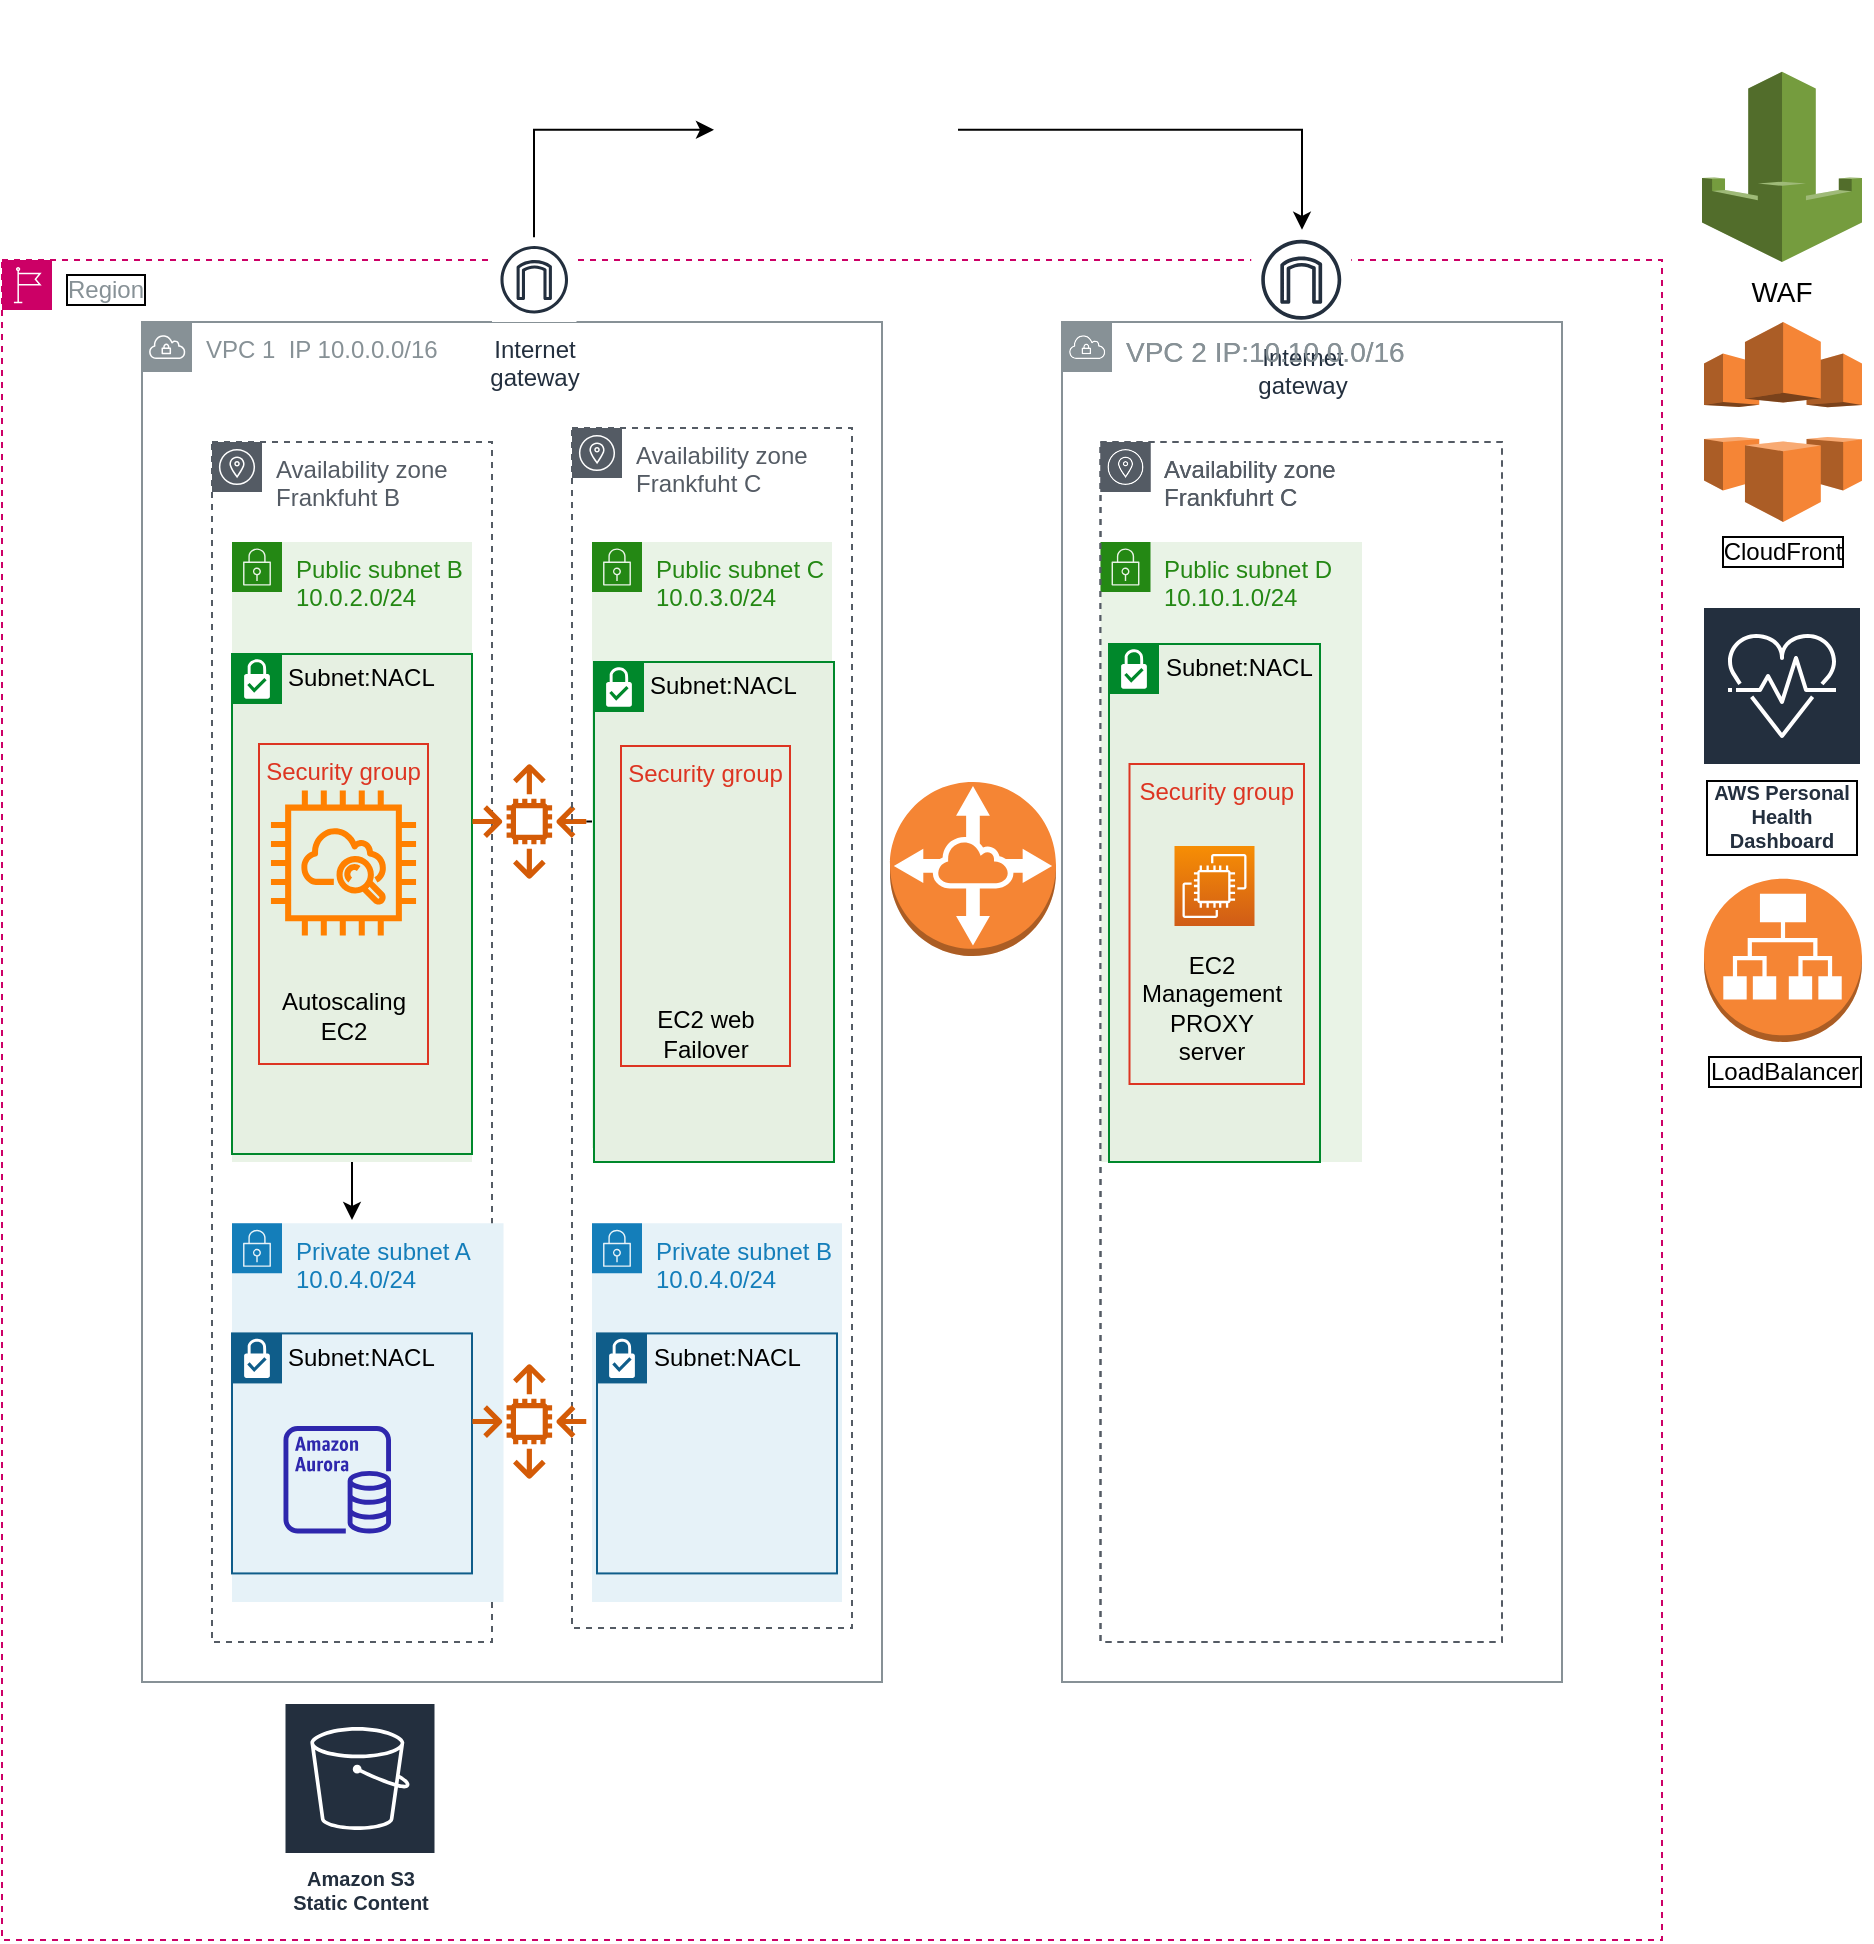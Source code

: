 <mxfile version="15.9.4" type="github">
  <diagram id="mj5j3Ta5XQgOwfbZ-XNI" name="Page-1">
    <mxGraphModel dx="1483" dy="1868" grid="1" gridSize="10" guides="1" tooltips="1" connect="1" arrows="1" fold="1" page="1" pageScale="1" pageWidth="827" pageHeight="1169" math="0" shadow="0">
      <root>
        <mxCell id="0" />
        <mxCell id="1" parent="0" />
        <mxCell id="3-Ja3zfgAtnqCm58jpz--77" value="Region" style="sketch=0;outlineConnect=0;gradientColor=none;html=1;whiteSpace=wrap;fontSize=12;fontStyle=0;shape=mxgraph.aws4.group;grIcon=mxgraph.aws4.group_region;strokeColor=#CC0066;fillColor=none;verticalAlign=top;align=left;spacingLeft=30;fontColor=#879196;dashed=1;labelBackgroundColor=none;labelBorderColor=#000000;" vertex="1" parent="1">
          <mxGeometry x="110" y="-741" width="830" height="840" as="geometry" />
        </mxCell>
        <mxCell id="3-Ja3zfgAtnqCm58jpz--3" value="VPC 1&amp;nbsp; IP 10.0.0.0/16&amp;nbsp;" style="sketch=0;outlineConnect=0;gradientColor=none;html=1;whiteSpace=wrap;fontSize=12;fontStyle=0;shape=mxgraph.aws4.group;grIcon=mxgraph.aws4.group_vpc;strokeColor=#879196;fillColor=none;verticalAlign=top;align=left;spacingLeft=30;fontColor=#879196;dashed=0;" vertex="1" parent="1">
          <mxGeometry x="180" y="-710" width="370" height="680" as="geometry" />
        </mxCell>
        <mxCell id="3-Ja3zfgAtnqCm58jpz--4" value="&lt;font style=&quot;font-size: 14px&quot;&gt;VPC 2 IP:10.10.0.0/16&lt;/font&gt;" style="sketch=0;outlineConnect=0;gradientColor=none;html=1;whiteSpace=wrap;fontSize=12;fontStyle=0;shape=mxgraph.aws4.group;grIcon=mxgraph.aws4.group_vpc;strokeColor=#879196;fillColor=none;verticalAlign=top;align=left;spacingLeft=30;fontColor=#879196;dashed=0;" vertex="1" parent="1">
          <mxGeometry x="640" y="-710" width="250" height="680" as="geometry" />
        </mxCell>
        <mxCell id="3-Ja3zfgAtnqCm58jpz--11" value="Availability zone&lt;br&gt;Frankfuhrt C" style="sketch=0;outlineConnect=0;gradientColor=none;html=1;whiteSpace=wrap;fontSize=12;fontStyle=0;shape=mxgraph.aws4.group;grIcon=mxgraph.aws4.group_availability_zone;strokeColor=#545B64;fillColor=none;verticalAlign=top;align=left;spacingLeft=30;fontColor=#545B64;dashed=1;" vertex="1" parent="1">
          <mxGeometry x="659.25" y="-650" width="200.75" height="600" as="geometry" />
        </mxCell>
        <mxCell id="3-Ja3zfgAtnqCm58jpz--13" value="" style="outlineConnect=0;dashed=0;verticalLabelPosition=bottom;verticalAlign=top;align=center;html=1;shape=mxgraph.aws3.vpc_peering;fillColor=#F58534;gradientColor=none;" vertex="1" parent="1">
          <mxGeometry x="554" y="-480" width="83" height="87" as="geometry" />
        </mxCell>
        <mxCell id="3-Ja3zfgAtnqCm58jpz--14" value="Amazon S3 &lt;br&gt;Static Content" style="sketch=0;outlineConnect=0;fontColor=#232F3E;gradientColor=none;strokeColor=#ffffff;fillColor=#232F3E;dashed=0;verticalLabelPosition=middle;verticalAlign=bottom;align=center;html=1;whiteSpace=wrap;fontSize=10;fontStyle=1;spacing=3;shape=mxgraph.aws4.productIcon;prIcon=mxgraph.aws4.s3;" vertex="1" parent="1">
          <mxGeometry x="250.75" y="-20" width="76.5" height="110" as="geometry" />
        </mxCell>
        <mxCell id="3-Ja3zfgAtnqCm58jpz--17" value="Public subnet D&lt;br&gt;10.10.1.0/24" style="points=[[0,0],[0.25,0],[0.5,0],[0.75,0],[1,0],[1,0.25],[1,0.5],[1,0.75],[1,1],[0.75,1],[0.5,1],[0.25,1],[0,1],[0,0.75],[0,0.5],[0,0.25]];outlineConnect=0;gradientColor=none;html=1;whiteSpace=wrap;fontSize=12;fontStyle=0;shape=mxgraph.aws4.group;grIcon=mxgraph.aws4.group_security_group;grStroke=0;strokeColor=#248814;fillColor=#E9F3E6;verticalAlign=top;align=left;spacingLeft=30;fontColor=#248814;dashed=0;" vertex="1" parent="1">
          <mxGeometry x="659.25" y="-600" width="130.75" height="310" as="geometry" />
        </mxCell>
        <mxCell id="3-Ja3zfgAtnqCm58jpz--23" value="Internet&#xa;gateway" style="sketch=0;outlineConnect=0;fontColor=#232F3E;gradientColor=none;strokeColor=#232F3E;fillColor=#ffffff;dashed=0;verticalLabelPosition=bottom;verticalAlign=top;align=center;html=1;fontSize=12;fontStyle=0;aspect=fixed;shape=mxgraph.aws4.resourceIcon;resIcon=mxgraph.aws4.internet_gateway;" vertex="1" parent="1">
          <mxGeometry x="734.62" y="-756.12" width="50" height="50" as="geometry" />
        </mxCell>
        <mxCell id="3-Ja3zfgAtnqCm58jpz--32" value="Subnet:NACL" style="shape=mxgraph.ibm.box;prType=subnet;fontStyle=0;verticalAlign=top;align=left;spacingLeft=32;spacingTop=4;fillColor=#E6F0E2;rounded=0;whiteSpace=wrap;html=1;strokeColor=#00882B;strokeWidth=1;dashed=0;container=1;spacing=-4;collapsible=0;expand=0;recursiveResize=0;" vertex="1" parent="1">
          <mxGeometry x="663.5" y="-549" width="105.5" height="259" as="geometry" />
        </mxCell>
        <mxCell id="3-Ja3zfgAtnqCm58jpz--54" value="EC2 Management PROXY server" style="text;html=1;strokeColor=none;fillColor=none;align=center;verticalAlign=middle;whiteSpace=wrap;rounded=0;" vertex="1" parent="3-Ja3zfgAtnqCm58jpz--32">
          <mxGeometry x="21.63" y="154.41" width="60" height="55.59" as="geometry" />
        </mxCell>
        <mxCell id="3-Ja3zfgAtnqCm58jpz--18" value="" style="sketch=0;points=[[0,0,0],[0.25,0,0],[0.5,0,0],[0.75,0,0],[1,0,0],[0,1,0],[0.25,1,0],[0.5,1,0],[0.75,1,0],[1,1,0],[0,0.25,0],[0,0.5,0],[0,0.75,0],[1,0.25,0],[1,0.5,0],[1,0.75,0]];outlineConnect=0;fontColor=#232F3E;gradientColor=#F78E04;gradientDirection=north;fillColor=#D05C17;strokeColor=#ffffff;dashed=0;verticalLabelPosition=bottom;verticalAlign=top;align=center;html=1;fontSize=12;fontStyle=0;aspect=fixed;shape=mxgraph.aws4.resourceIcon;resIcon=mxgraph.aws4.ec2;" vertex="1" parent="1">
          <mxGeometry x="696.25" y="-448.0" width="40" height="40" as="geometry" />
        </mxCell>
        <mxCell id="3-Ja3zfgAtnqCm58jpz--37" value="Availability zone&lt;br&gt;Frankfuht B" style="sketch=0;outlineConnect=0;gradientColor=none;html=1;whiteSpace=wrap;fontSize=12;fontStyle=0;shape=mxgraph.aws4.group;grIcon=mxgraph.aws4.group_availability_zone;strokeColor=#545B64;fillColor=none;verticalAlign=top;align=left;spacingLeft=30;fontColor=#545B64;dashed=1;" vertex="1" parent="1">
          <mxGeometry x="215" y="-650" width="140" height="600" as="geometry" />
        </mxCell>
        <mxCell id="3-Ja3zfgAtnqCm58jpz--38" value="Public subnet B&lt;br&gt;10.0.2.0/24" style="points=[[0,0],[0.25,0],[0.5,0],[0.75,0],[1,0],[1,0.25],[1,0.5],[1,0.75],[1,1],[0.75,1],[0.5,1],[0.25,1],[0,1],[0,0.75],[0,0.5],[0,0.25]];outlineConnect=0;gradientColor=none;html=1;whiteSpace=wrap;fontSize=12;fontStyle=0;shape=mxgraph.aws4.group;grIcon=mxgraph.aws4.group_security_group;grStroke=0;strokeColor=#248814;fillColor=#E9F3E6;verticalAlign=top;align=left;spacingLeft=30;fontColor=#248814;dashed=0;" vertex="1" parent="1">
          <mxGeometry x="225" y="-600" width="120" height="310" as="geometry" />
        </mxCell>
        <mxCell id="3-Ja3zfgAtnqCm58jpz--31" value="Subnet:NACL" style="shape=mxgraph.ibm.box;prType=subnet;fontStyle=0;verticalAlign=top;align=left;spacingLeft=32;spacingTop=4;fillColor=#E6F0E2;rounded=0;whiteSpace=wrap;html=1;strokeColor=#00882B;strokeWidth=1;dashed=0;container=1;spacing=-4;collapsible=0;expand=0;recursiveResize=0;" vertex="1" parent="1">
          <mxGeometry x="225" y="-544" width="120" height="250" as="geometry" />
        </mxCell>
        <mxCell id="3-Ja3zfgAtnqCm58jpz--39" value="" style="sketch=0;outlineConnect=0;fontColor=#DD3522;gradientColor=none;fillColor=#FF8000;strokeColor=default;dashed=0;verticalLabelPosition=bottom;verticalAlign=top;align=center;html=1;fontSize=12;fontStyle=0;aspect=fixed;pointerEvents=1;shape=mxgraph.aws4.instance_with_cloudwatch2;fontFamily=Helvetica;strokeWidth=10;perimeterSpacing=8;" vertex="1" parent="3-Ja3zfgAtnqCm58jpz--31">
          <mxGeometry x="19.48" y="35.81" width="72.55" height="137.37" as="geometry" />
        </mxCell>
        <mxCell id="3-Ja3zfgAtnqCm58jpz--127" value="Security group" style="fillColor=none;strokeColor=#DD3522;verticalAlign=top;fontStyle=0;fontColor=#DD3522;" vertex="1" parent="3-Ja3zfgAtnqCm58jpz--31">
          <mxGeometry x="13.5" y="45" width="84.5" height="160" as="geometry" />
        </mxCell>
        <mxCell id="3-Ja3zfgAtnqCm58jpz--41" value="" style="edgeStyle=orthogonalEdgeStyle;rounded=0;orthogonalLoop=1;jettySize=auto;html=1;" edge="1" parent="1">
          <mxGeometry relative="1" as="geometry">
            <mxPoint x="285" y="-290" as="sourcePoint" />
            <mxPoint x="285" y="-261" as="targetPoint" />
          </mxGeometry>
        </mxCell>
        <mxCell id="3-Ja3zfgAtnqCm58jpz--53" value="Autoscaling EC2" style="text;html=1;strokeColor=none;fillColor=none;align=center;verticalAlign=middle;whiteSpace=wrap;rounded=0;" vertex="1" parent="1">
          <mxGeometry x="250.75" y="-377.59" width="60" height="30" as="geometry" />
        </mxCell>
        <mxCell id="3-Ja3zfgAtnqCm58jpz--55" value="Security group" style="fillColor=none;strokeColor=#DD3522;verticalAlign=top;fontStyle=0;fontColor=#DD3522;" vertex="1" parent="1">
          <mxGeometry x="673.75" y="-489" width="87.25" height="160" as="geometry" />
        </mxCell>
        <mxCell id="3-Ja3zfgAtnqCm58jpz--74" value="Private subnet A&lt;br&gt;10.0.4.0/24" style="points=[[0,0],[0.25,0],[0.5,0],[0.75,0],[1,0],[1,0.25],[1,0.5],[1,0.75],[1,1],[0.75,1],[0.5,1],[0.25,1],[0,1],[0,0.75],[0,0.5],[0,0.25]];outlineConnect=0;gradientColor=none;whiteSpace=wrap;fontSize=12;fontStyle=0;shape=mxgraph.aws4.group;grIcon=mxgraph.aws4.group_security_group;grStroke=0;strokeColor=#147EBA;fillColor=#E6F2F8;verticalAlign=top;align=left;spacingLeft=30;fontColor=#147EBA;dashed=0;labelBorderColor=none;html=1;" vertex="1" parent="1">
          <mxGeometry x="225" y="-259.36" width="135.75" height="189.36" as="geometry" />
        </mxCell>
        <mxCell id="3-Ja3zfgAtnqCm58jpz--75" value="Subnet:NACL" style="shape=mxgraph.ibm.box;prType=subnet;fontStyle=0;verticalAlign=top;align=left;spacingLeft=32;spacingTop=4;fillColor=none;rounded=0;whiteSpace=wrap;html=1;strokeColor=#0F5D8A;strokeWidth=1;dashed=0;container=1;spacing=-4;collapsible=0;expand=0;recursiveResize=0;fontColor=#000000;labelBackgroundColor=none;" vertex="1" parent="1">
          <mxGeometry x="225" y="-204.29" width="120" height="120" as="geometry" />
        </mxCell>
        <mxCell id="3-Ja3zfgAtnqCm58jpz--72" value="" style="sketch=0;outlineConnect=0;fontColor=#232F3E;gradientColor=none;fillColor=#2E27AD;strokeColor=none;dashed=0;verticalLabelPosition=bottom;verticalAlign=top;align=center;html=1;fontSize=12;fontStyle=0;aspect=fixed;pointerEvents=1;shape=mxgraph.aws4.aurora_instance;" vertex="1" parent="3-Ja3zfgAtnqCm58jpz--75">
          <mxGeometry x="25.75" y="46.29" width="53.75" height="53.75" as="geometry" />
        </mxCell>
        <mxCell id="3-Ja3zfgAtnqCm58jpz--85" value="LoadBalancer" style="outlineConnect=0;dashed=0;verticalLabelPosition=bottom;verticalAlign=top;align=center;html=1;shape=mxgraph.aws3.application_load_balancer;fillColor=#F58534;gradientColor=none;labelBackgroundColor=none;labelBorderColor=#000000;fontColor=#000000;strokeColor=#CC0066;" vertex="1" parent="1">
          <mxGeometry x="961" y="-431.65" width="79" height="81.65" as="geometry" />
        </mxCell>
        <mxCell id="3-Ja3zfgAtnqCm58jpz--86" value="CloudFront" style="outlineConnect=0;dashed=0;verticalLabelPosition=bottom;verticalAlign=top;align=center;html=1;shape=mxgraph.aws3.cloudfront;fillColor=#F58536;gradientColor=none;labelBackgroundColor=none;labelBorderColor=#000000;fontColor=#000000;strokeColor=#CC0066;whiteSpace=wrap;" vertex="1" parent="1">
          <mxGeometry x="961" y="-710" width="79" height="100" as="geometry" />
        </mxCell>
        <mxCell id="3-Ja3zfgAtnqCm58jpz--88" value="" style="edgeStyle=orthogonalEdgeStyle;rounded=0;orthogonalLoop=1;jettySize=auto;html=1;fontColor=#000000;" edge="1" parent="1" source="3-Ja3zfgAtnqCm58jpz--87" target="3-Ja3zfgAtnqCm58jpz--23">
          <mxGeometry relative="1" as="geometry">
            <Array as="points">
              <mxPoint x="760" y="-806" />
            </Array>
          </mxGeometry>
        </mxCell>
        <mxCell id="3-Ja3zfgAtnqCm58jpz--87" value="" style="shape=image;html=1;verticalAlign=top;verticalLabelPosition=bottom;labelBackgroundColor=#ffffff;imageAspect=0;aspect=fixed;image=https://cdn1.iconfinder.com/data/icons/Futurosoft%20Icons%200.5.2/128x128/filesystems/www.png;labelBorderColor=#000000;fontColor=#000000;strokeColor=#CC0066;fillColor=none;" vertex="1" parent="1">
          <mxGeometry x="460" y="-870.12" width="128" height="128" as="geometry" />
        </mxCell>
        <mxCell id="3-Ja3zfgAtnqCm58jpz--119" style="edgeStyle=orthogonalEdgeStyle;rounded=0;orthogonalLoop=1;jettySize=auto;html=1;fontColor=#000000;entryX=0;entryY=0.5;entryDx=0;entryDy=0;" edge="1" parent="1">
          <mxGeometry relative="1" as="geometry">
            <mxPoint x="466" y="-806.12" as="targetPoint" />
            <mxPoint x="376" y="-752.25" as="sourcePoint" />
            <Array as="points">
              <mxPoint x="376" y="-806" />
            </Array>
          </mxGeometry>
        </mxCell>
        <mxCell id="3-Ja3zfgAtnqCm58jpz--102" value="Internet&#xa;gateway" style="sketch=0;outlineConnect=0;fontColor=#232F3E;gradientColor=none;strokeColor=#232F3E;fillColor=#ffffff;dashed=0;verticalLabelPosition=bottom;verticalAlign=top;align=center;html=1;fontSize=12;fontStyle=0;aspect=fixed;shape=mxgraph.aws4.resourceIcon;resIcon=mxgraph.aws4.internet_gateway;" vertex="1" parent="1">
          <mxGeometry x="355" y="-752.25" width="42.25" height="42.25" as="geometry" />
        </mxCell>
        <mxCell id="3-Ja3zfgAtnqCm58jpz--113" value="" style="edgeStyle=orthogonalEdgeStyle;rounded=0;orthogonalLoop=1;jettySize=auto;html=1;fontColor=#000000;" edge="1" parent="1" source="3-Ja3zfgAtnqCm58jpz--105" target="3-Ja3zfgAtnqCm58jpz--109">
          <mxGeometry relative="1" as="geometry" />
        </mxCell>
        <mxCell id="3-Ja3zfgAtnqCm58jpz--105" value="" style="sketch=0;outlineConnect=0;fontColor=#232F3E;gradientColor=none;fillColor=#D45B07;strokeColor=none;dashed=0;verticalLabelPosition=bottom;verticalAlign=top;align=center;html=1;fontSize=12;fontStyle=0;aspect=fixed;pointerEvents=1;shape=mxgraph.aws4.auto_scaling2;labelBackgroundColor=none;labelBorderColor=#000000;" vertex="1" parent="1">
          <mxGeometry x="345" y="-489" width="57.35" height="57.35" as="geometry" />
        </mxCell>
        <mxCell id="3-Ja3zfgAtnqCm58jpz--108" value="Availability zone&lt;br&gt;Frankfuht C" style="sketch=0;outlineConnect=0;gradientColor=none;html=1;whiteSpace=wrap;fontSize=12;fontStyle=0;shape=mxgraph.aws4.group;grIcon=mxgraph.aws4.group_availability_zone;strokeColor=#545B64;fillColor=none;verticalAlign=top;align=left;spacingLeft=30;fontColor=#545B64;dashed=1;" vertex="1" parent="1">
          <mxGeometry x="395" y="-657" width="140" height="600" as="geometry" />
        </mxCell>
        <mxCell id="3-Ja3zfgAtnqCm58jpz--109" value="Public subnet C&lt;br&gt;10.0.3.0/24" style="points=[[0,0],[0.25,0],[0.5,0],[0.75,0],[1,0],[1,0.25],[1,0.5],[1,0.75],[1,1],[0.75,1],[0.5,1],[0.25,1],[0,1],[0,0.75],[0,0.5],[0,0.25]];outlineConnect=0;gradientColor=none;html=1;whiteSpace=wrap;fontSize=12;fontStyle=0;shape=mxgraph.aws4.group;grIcon=mxgraph.aws4.group_security_group;grStroke=0;strokeColor=#248814;fillColor=#E9F3E6;verticalAlign=top;align=left;spacingLeft=30;fontColor=#248814;dashed=0;" vertex="1" parent="1">
          <mxGeometry x="405" y="-600" width="120" height="303" as="geometry" />
        </mxCell>
        <mxCell id="3-Ja3zfgAtnqCm58jpz--114" value="Subnet:NACL" style="shape=mxgraph.ibm.box;prType=subnet;fontStyle=0;verticalAlign=top;align=left;spacingLeft=32;spacingTop=4;fillColor=#E6F0E2;rounded=0;whiteSpace=wrap;html=1;strokeColor=#00882B;strokeWidth=1;dashed=0;container=1;spacing=-4;collapsible=0;expand=0;recursiveResize=0;" vertex="1" parent="1">
          <mxGeometry x="406" y="-540" width="120" height="250" as="geometry" />
        </mxCell>
        <mxCell id="3-Ja3zfgAtnqCm58jpz--115" value="Security group" style="fillColor=none;strokeColor=#DD3522;verticalAlign=top;fontStyle=0;fontColor=#DD3522;" vertex="1" parent="1">
          <mxGeometry x="419.5" y="-498" width="84.5" height="160" as="geometry" />
        </mxCell>
        <mxCell id="3-Ja3zfgAtnqCm58jpz--117" value="EC2 web Failover" style="text;html=1;strokeColor=none;fillColor=none;align=center;verticalAlign=middle;whiteSpace=wrap;rounded=0;" vertex="1" parent="1">
          <mxGeometry x="431.75" y="-368.59" width="60" height="30" as="geometry" />
        </mxCell>
        <mxCell id="3-Ja3zfgAtnqCm58jpz--118" value="AWS Personal Health Dashboard" style="sketch=0;outlineConnect=0;fontColor=#232F3E;gradientColor=none;strokeColor=#ffffff;fillColor=#232F3E;dashed=0;verticalLabelPosition=middle;verticalAlign=bottom;align=center;html=1;whiteSpace=wrap;fontSize=10;fontStyle=1;spacing=3;shape=mxgraph.aws4.productIcon;prIcon=mxgraph.aws4.personal_health_dashboard;labelBackgroundColor=none;labelBorderColor=#000000;" vertex="1" parent="1">
          <mxGeometry x="960" y="-568" width="80" height="128" as="geometry" />
        </mxCell>
        <mxCell id="3-Ja3zfgAtnqCm58jpz--120" style="edgeStyle=orthogonalEdgeStyle;shape=link;rounded=0;orthogonalLoop=1;jettySize=auto;html=1;exitX=0.5;exitY=1;exitDx=0;exitDy=0;fontColor=#000000;" edge="1" parent="1">
          <mxGeometry relative="1" as="geometry">
            <mxPoint x="980.25" y="-84.29" as="sourcePoint" />
            <mxPoint x="980.25" y="-84.29" as="targetPoint" />
          </mxGeometry>
        </mxCell>
        <mxCell id="3-Ja3zfgAtnqCm58jpz--122" value="" style="sketch=0;outlineConnect=0;fontColor=#232F3E;gradientColor=none;fillColor=#D45B07;strokeColor=none;dashed=0;verticalLabelPosition=bottom;verticalAlign=top;align=center;html=1;fontSize=12;fontStyle=0;aspect=fixed;pointerEvents=1;shape=mxgraph.aws4.auto_scaling2;labelBackgroundColor=none;labelBorderColor=#000000;" vertex="1" parent="1">
          <mxGeometry x="345" y="-189" width="57.35" height="57.35" as="geometry" />
        </mxCell>
        <mxCell id="3-Ja3zfgAtnqCm58jpz--123" value="Private subnet B&lt;br&gt;10.0.4.0/24" style="points=[[0,0],[0.25,0],[0.5,0],[0.75,0],[1,0],[1,0.25],[1,0.5],[1,0.75],[1,1],[0.75,1],[0.5,1],[0.25,1],[0,1],[0,0.75],[0,0.5],[0,0.25]];outlineConnect=0;gradientColor=none;whiteSpace=wrap;fontSize=12;fontStyle=0;shape=mxgraph.aws4.group;grIcon=mxgraph.aws4.group_security_group;grStroke=0;strokeColor=#147EBA;fillColor=#E6F2F8;verticalAlign=top;align=left;spacingLeft=30;fontColor=#147EBA;dashed=0;labelBorderColor=none;html=1;" vertex="1" parent="1">
          <mxGeometry x="405" y="-259.36" width="125" height="189.36" as="geometry" />
        </mxCell>
        <mxCell id="3-Ja3zfgAtnqCm58jpz--125" value="Subnet:NACL" style="shape=mxgraph.ibm.box;prType=subnet;fontStyle=0;verticalAlign=top;align=left;spacingLeft=32;spacingTop=4;fillColor=none;rounded=0;whiteSpace=wrap;html=1;strokeColor=#0F5D8A;strokeWidth=1;dashed=0;container=1;spacing=-4;collapsible=0;expand=0;recursiveResize=0;fontColor=#000000;labelBackgroundColor=none;" vertex="1" parent="1">
          <mxGeometry x="407.5" y="-204.29" width="120" height="120" as="geometry" />
        </mxCell>
        <mxCell id="3-Ja3zfgAtnqCm58jpz--128" value="WAF" style="outlineConnect=0;dashed=0;verticalLabelPosition=bottom;verticalAlign=top;align=center;html=1;shape=mxgraph.aws3.waf;fillColor=#759C3E;gradientColor=none;labelBackgroundColor=none;labelBorderColor=none;fontSize=14;fontColor=#000000;strokeColor=default;strokeWidth=10;whiteSpace=wrap;" vertex="1" parent="1">
          <mxGeometry x="960" y="-835.12" width="80" height="95.12" as="geometry" />
        </mxCell>
        <mxCell id="3-Ja3zfgAtnqCm58jpz--129" value="Availability zone&lt;br&gt;Frankfuhrt C" style="sketch=0;outlineConnect=0;gradientColor=none;html=1;whiteSpace=wrap;fontSize=12;fontStyle=0;shape=mxgraph.aws4.group;grIcon=mxgraph.aws4.group_availability_zone;strokeColor=#545B64;fillColor=none;verticalAlign=top;align=left;spacingLeft=30;fontColor=#545B64;dashed=1;" vertex="1" parent="1">
          <mxGeometry x="659.25" y="-650" width="200.75" height="600" as="geometry" />
        </mxCell>
        <mxCell id="3-Ja3zfgAtnqCm58jpz--130" value="&lt;font style=&quot;font-size: 14px&quot;&gt;VPC 2 IP:10.10.0.0/16&lt;/font&gt;" style="sketch=0;outlineConnect=0;gradientColor=none;html=1;whiteSpace=wrap;fontSize=12;fontStyle=0;shape=mxgraph.aws4.group;grIcon=mxgraph.aws4.group_vpc;strokeColor=#879196;fillColor=none;verticalAlign=top;align=left;spacingLeft=30;fontColor=#879196;dashed=0;" vertex="1" parent="1">
          <mxGeometry x="640" y="-710" width="250" height="680" as="geometry" />
        </mxCell>
      </root>
    </mxGraphModel>
  </diagram>
</mxfile>

